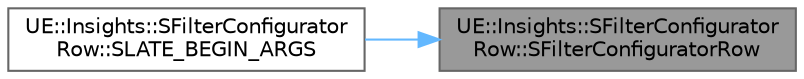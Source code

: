 digraph "UE::Insights::SFilterConfiguratorRow::SFilterConfiguratorRow"
{
 // INTERACTIVE_SVG=YES
 // LATEX_PDF_SIZE
  bgcolor="transparent";
  edge [fontname=Helvetica,fontsize=10,labelfontname=Helvetica,labelfontsize=10];
  node [fontname=Helvetica,fontsize=10,shape=box,height=0.2,width=0.4];
  rankdir="RL";
  Node1 [id="Node000001",label="UE::Insights::SFilterConfigurator\lRow::SFilterConfiguratorRow",height=0.2,width=0.4,color="gray40", fillcolor="grey60", style="filled", fontcolor="black",tooltip=" "];
  Node1 -> Node2 [id="edge1_Node000001_Node000002",dir="back",color="steelblue1",style="solid",tooltip=" "];
  Node2 [id="Node000002",label="UE::Insights::SFilterConfigurator\lRow::SLATE_BEGIN_ARGS",height=0.2,width=0.4,color="grey40", fillcolor="white", style="filled",URL="$dd/df0/classUE_1_1Insights_1_1SFilterConfiguratorRow.html#a7bf61e9d33c01ebfc8eb8aa248183a57",tooltip=" "];
}

